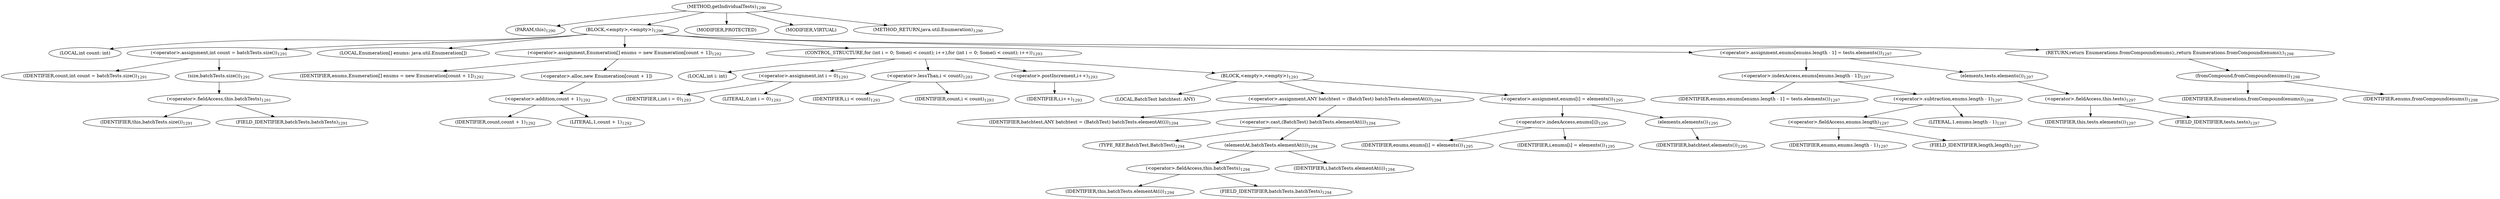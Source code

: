 digraph "getIndividualTests" {  
"2777" [label = <(METHOD,getIndividualTests)<SUB>1290</SUB>> ]
"2778" [label = <(PARAM,this)<SUB>1290</SUB>> ]
"2779" [label = <(BLOCK,&lt;empty&gt;,&lt;empty&gt;)<SUB>1290</SUB>> ]
"2780" [label = <(LOCAL,int count: int)> ]
"2781" [label = <(&lt;operator&gt;.assignment,int count = batchTests.size())<SUB>1291</SUB>> ]
"2782" [label = <(IDENTIFIER,count,int count = batchTests.size())<SUB>1291</SUB>> ]
"2783" [label = <(size,batchTests.size())<SUB>1291</SUB>> ]
"2784" [label = <(&lt;operator&gt;.fieldAccess,this.batchTests)<SUB>1291</SUB>> ]
"2785" [label = <(IDENTIFIER,this,batchTests.size())<SUB>1291</SUB>> ]
"2786" [label = <(FIELD_IDENTIFIER,batchTests,batchTests)<SUB>1291</SUB>> ]
"2787" [label = <(LOCAL,Enumeration[] enums: java.util.Enumeration[])> ]
"2788" [label = <(&lt;operator&gt;.assignment,Enumeration[] enums = new Enumeration[count + 1])<SUB>1292</SUB>> ]
"2789" [label = <(IDENTIFIER,enums,Enumeration[] enums = new Enumeration[count + 1])<SUB>1292</SUB>> ]
"2790" [label = <(&lt;operator&gt;.alloc,new Enumeration[count + 1])> ]
"2791" [label = <(&lt;operator&gt;.addition,count + 1)<SUB>1292</SUB>> ]
"2792" [label = <(IDENTIFIER,count,count + 1)<SUB>1292</SUB>> ]
"2793" [label = <(LITERAL,1,count + 1)<SUB>1292</SUB>> ]
"2794" [label = <(CONTROL_STRUCTURE,for (int i = 0; Some(i &lt; count); i++),for (int i = 0; Some(i &lt; count); i++))<SUB>1293</SUB>> ]
"2795" [label = <(LOCAL,int i: int)> ]
"2796" [label = <(&lt;operator&gt;.assignment,int i = 0)<SUB>1293</SUB>> ]
"2797" [label = <(IDENTIFIER,i,int i = 0)<SUB>1293</SUB>> ]
"2798" [label = <(LITERAL,0,int i = 0)<SUB>1293</SUB>> ]
"2799" [label = <(&lt;operator&gt;.lessThan,i &lt; count)<SUB>1293</SUB>> ]
"2800" [label = <(IDENTIFIER,i,i &lt; count)<SUB>1293</SUB>> ]
"2801" [label = <(IDENTIFIER,count,i &lt; count)<SUB>1293</SUB>> ]
"2802" [label = <(&lt;operator&gt;.postIncrement,i++)<SUB>1293</SUB>> ]
"2803" [label = <(IDENTIFIER,i,i++)<SUB>1293</SUB>> ]
"2804" [label = <(BLOCK,&lt;empty&gt;,&lt;empty&gt;)<SUB>1293</SUB>> ]
"2805" [label = <(LOCAL,BatchTest batchtest: ANY)> ]
"2806" [label = <(&lt;operator&gt;.assignment,ANY batchtest = (BatchTest) batchTests.elementAt(i))<SUB>1294</SUB>> ]
"2807" [label = <(IDENTIFIER,batchtest,ANY batchtest = (BatchTest) batchTests.elementAt(i))<SUB>1294</SUB>> ]
"2808" [label = <(&lt;operator&gt;.cast,(BatchTest) batchTests.elementAt(i))<SUB>1294</SUB>> ]
"2809" [label = <(TYPE_REF,BatchTest,BatchTest)<SUB>1294</SUB>> ]
"2810" [label = <(elementAt,batchTests.elementAt(i))<SUB>1294</SUB>> ]
"2811" [label = <(&lt;operator&gt;.fieldAccess,this.batchTests)<SUB>1294</SUB>> ]
"2812" [label = <(IDENTIFIER,this,batchTests.elementAt(i))<SUB>1294</SUB>> ]
"2813" [label = <(FIELD_IDENTIFIER,batchTests,batchTests)<SUB>1294</SUB>> ]
"2814" [label = <(IDENTIFIER,i,batchTests.elementAt(i))<SUB>1294</SUB>> ]
"2815" [label = <(&lt;operator&gt;.assignment,enums[i] = elements())<SUB>1295</SUB>> ]
"2816" [label = <(&lt;operator&gt;.indexAccess,enums[i])<SUB>1295</SUB>> ]
"2817" [label = <(IDENTIFIER,enums,enums[i] = elements())<SUB>1295</SUB>> ]
"2818" [label = <(IDENTIFIER,i,enums[i] = elements())<SUB>1295</SUB>> ]
"2819" [label = <(elements,elements())<SUB>1295</SUB>> ]
"2820" [label = <(IDENTIFIER,batchtest,elements())<SUB>1295</SUB>> ]
"2821" [label = <(&lt;operator&gt;.assignment,enums[enums.length - 1] = tests.elements())<SUB>1297</SUB>> ]
"2822" [label = <(&lt;operator&gt;.indexAccess,enums[enums.length - 1])<SUB>1297</SUB>> ]
"2823" [label = <(IDENTIFIER,enums,enums[enums.length - 1] = tests.elements())<SUB>1297</SUB>> ]
"2824" [label = <(&lt;operator&gt;.subtraction,enums.length - 1)<SUB>1297</SUB>> ]
"2825" [label = <(&lt;operator&gt;.fieldAccess,enums.length)<SUB>1297</SUB>> ]
"2826" [label = <(IDENTIFIER,enums,enums.length - 1)<SUB>1297</SUB>> ]
"2827" [label = <(FIELD_IDENTIFIER,length,length)<SUB>1297</SUB>> ]
"2828" [label = <(LITERAL,1,enums.length - 1)<SUB>1297</SUB>> ]
"2829" [label = <(elements,tests.elements())<SUB>1297</SUB>> ]
"2830" [label = <(&lt;operator&gt;.fieldAccess,this.tests)<SUB>1297</SUB>> ]
"2831" [label = <(IDENTIFIER,this,tests.elements())<SUB>1297</SUB>> ]
"2832" [label = <(FIELD_IDENTIFIER,tests,tests)<SUB>1297</SUB>> ]
"2833" [label = <(RETURN,return Enumerations.fromCompound(enums);,return Enumerations.fromCompound(enums);)<SUB>1298</SUB>> ]
"2834" [label = <(fromCompound,fromCompound(enums))<SUB>1298</SUB>> ]
"2835" [label = <(IDENTIFIER,Enumerations,fromCompound(enums))<SUB>1298</SUB>> ]
"2836" [label = <(IDENTIFIER,enums,fromCompound(enums))<SUB>1298</SUB>> ]
"2837" [label = <(MODIFIER,PROTECTED)> ]
"2838" [label = <(MODIFIER,VIRTUAL)> ]
"2839" [label = <(METHOD_RETURN,java.util.Enumeration)<SUB>1290</SUB>> ]
  "2777" -> "2778" 
  "2777" -> "2779" 
  "2777" -> "2837" 
  "2777" -> "2838" 
  "2777" -> "2839" 
  "2779" -> "2780" 
  "2779" -> "2781" 
  "2779" -> "2787" 
  "2779" -> "2788" 
  "2779" -> "2794" 
  "2779" -> "2821" 
  "2779" -> "2833" 
  "2781" -> "2782" 
  "2781" -> "2783" 
  "2783" -> "2784" 
  "2784" -> "2785" 
  "2784" -> "2786" 
  "2788" -> "2789" 
  "2788" -> "2790" 
  "2790" -> "2791" 
  "2791" -> "2792" 
  "2791" -> "2793" 
  "2794" -> "2795" 
  "2794" -> "2796" 
  "2794" -> "2799" 
  "2794" -> "2802" 
  "2794" -> "2804" 
  "2796" -> "2797" 
  "2796" -> "2798" 
  "2799" -> "2800" 
  "2799" -> "2801" 
  "2802" -> "2803" 
  "2804" -> "2805" 
  "2804" -> "2806" 
  "2804" -> "2815" 
  "2806" -> "2807" 
  "2806" -> "2808" 
  "2808" -> "2809" 
  "2808" -> "2810" 
  "2810" -> "2811" 
  "2810" -> "2814" 
  "2811" -> "2812" 
  "2811" -> "2813" 
  "2815" -> "2816" 
  "2815" -> "2819" 
  "2816" -> "2817" 
  "2816" -> "2818" 
  "2819" -> "2820" 
  "2821" -> "2822" 
  "2821" -> "2829" 
  "2822" -> "2823" 
  "2822" -> "2824" 
  "2824" -> "2825" 
  "2824" -> "2828" 
  "2825" -> "2826" 
  "2825" -> "2827" 
  "2829" -> "2830" 
  "2830" -> "2831" 
  "2830" -> "2832" 
  "2833" -> "2834" 
  "2834" -> "2835" 
  "2834" -> "2836" 
}
